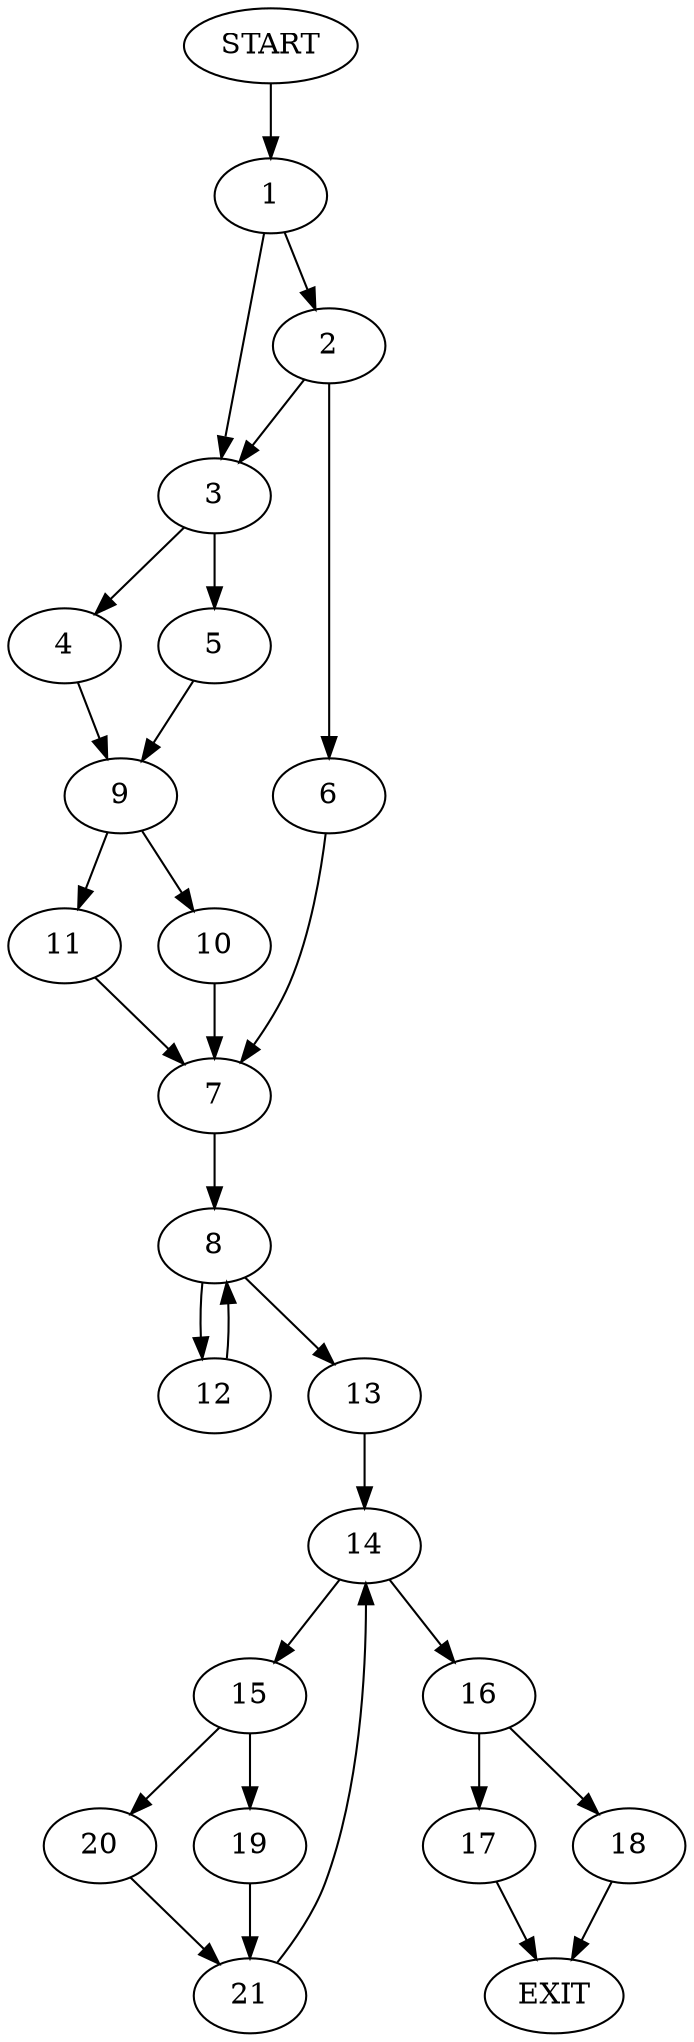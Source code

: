 digraph {
0 [label="START"]
22 [label="EXIT"]
0 -> 1
1 -> 2
1 -> 3
3 -> 4
3 -> 5
2 -> 6
2 -> 3
6 -> 7
7 -> 8
5 -> 9
4 -> 9
9 -> 10
9 -> 11
11 -> 7
10 -> 7
8 -> 12
8 -> 13
13 -> 14
12 -> 8
14 -> 15
14 -> 16
16 -> 17
16 -> 18
15 -> 19
15 -> 20
20 -> 21
19 -> 21
21 -> 14
18 -> 22
17 -> 22
}
